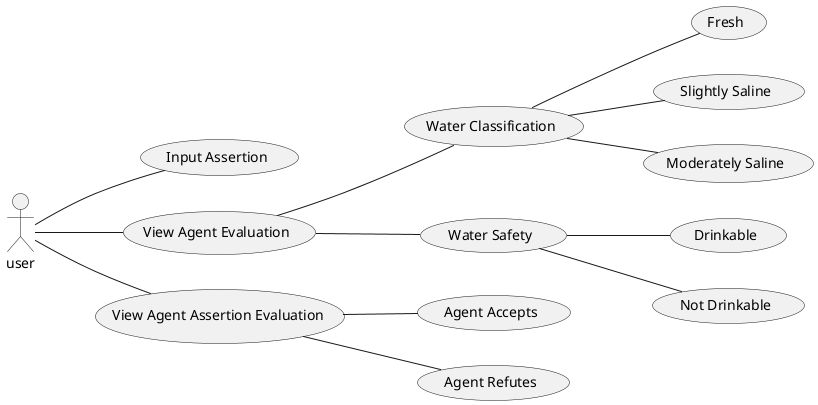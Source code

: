 @startuml reflexAgentUse

left to right direction

actor user 
(Input Assertion)
(View Agent Evaluation)
(View Agent Assertion Evaluation)
(Water Classification)
(Fresh)
(Slightly Saline)
(Moderately Saline)
(Water Safety)
(Drinkable)
(Not Drinkable)
(Agent Accepts)
(Agent Refutes)


user -- (Input Assertion)
user -- (View Agent Evaluation)
user -- (View Agent Assertion Evaluation)
(View Agent Assertion Evaluation) -- (Agent Accepts)
(View Agent Assertion Evaluation) -- (Agent Refutes)
(View Agent Evaluation) -- (Water Classification)
(View Agent Evaluation) -- (Water Safety)
(Water Classification) -- (Fresh)
(Water Classification) -- (Slightly Saline)
(Water Classification) -- (Moderately Saline)
(Water Safety) -- (Drinkable)
(Water Safety) -- (Not Drinkable)


@enduml
